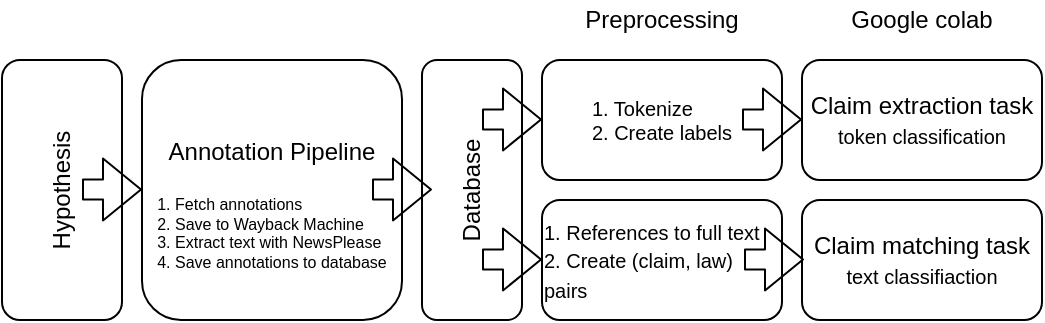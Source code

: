 <mxfile version="14.7.2" type="device"><diagram id="oeuz0zkGHXbmhBqA9d8H" name="Page-1"><mxGraphModel dx="1181" dy="665" grid="1" gridSize="10" guides="1" tooltips="1" connect="1" arrows="1" fold="1" page="1" pageScale="1" pageWidth="827" pageHeight="1169" math="0" shadow="0"><root><mxCell id="0"/><mxCell id="1" parent="0"/><mxCell id="MxUJsQgFjrmL_3P1VlkY-2" value="" style="rounded=1;whiteSpace=wrap;html=1;" vertex="1" parent="1"><mxGeometry x="40" y="40" width="60" height="130" as="geometry"/></mxCell><mxCell id="MxUJsQgFjrmL_3P1VlkY-3" value="Hypothesis" style="text;html=1;strokeColor=none;fillColor=none;align=center;verticalAlign=middle;whiteSpace=wrap;rounded=0;rotation=-90;" vertex="1" parent="1"><mxGeometry x="50" y="95" width="40" height="20" as="geometry"/></mxCell><mxCell id="MxUJsQgFjrmL_3P1VlkY-4" value="&lt;br&gt;&lt;div&gt;Annotation Pipeline&lt;/div&gt;&lt;div&gt;&lt;br&gt;&lt;/div&gt;&lt;div style=&quot;font-size: 8px&quot; align=&quot;left&quot;&gt;1. Fetch annotations&lt;br&gt;&lt;/div&gt;&lt;div style=&quot;font-size: 8px&quot; align=&quot;left&quot;&gt;2. Save to Wayback Machine&lt;/div&gt;&lt;div style=&quot;font-size: 8px&quot; align=&quot;left&quot;&gt;3. Extract text with NewsPlease&lt;/div&gt;&lt;div style=&quot;font-size: 8px&quot; align=&quot;left&quot;&gt;4. Save annotations to database&lt;br&gt;&lt;/div&gt;" style="rounded=1;whiteSpace=wrap;html=1;" vertex="1" parent="1"><mxGeometry x="110" y="40" width="130" height="130" as="geometry"/></mxCell><mxCell id="MxUJsQgFjrmL_3P1VlkY-6" value="" style="rounded=1;whiteSpace=wrap;html=1;" vertex="1" parent="1"><mxGeometry x="250" y="40" width="50" height="130" as="geometry"/></mxCell><mxCell id="MxUJsQgFjrmL_3P1VlkY-7" value="Database" style="text;html=1;strokeColor=none;fillColor=none;align=center;verticalAlign=middle;whiteSpace=wrap;rounded=0;rotation=-90;" vertex="1" parent="1"><mxGeometry x="255" y="95" width="40" height="20" as="geometry"/></mxCell><mxCell id="MxUJsQgFjrmL_3P1VlkY-9" value="&lt;div style=&quot;font-size: 10px&quot; align=&quot;left&quot;&gt;&lt;font style=&quot;font-size: 10px&quot;&gt;1. Tokenize&lt;/font&gt;&lt;/div&gt;&lt;div style=&quot;font-size: 10px&quot; align=&quot;left&quot;&gt;&lt;font style=&quot;font-size: 10px&quot;&gt;2. Create labels&lt;/font&gt;&lt;br&gt;&lt;/div&gt;" style="rounded=1;whiteSpace=wrap;html=1;" vertex="1" parent="1"><mxGeometry x="310" y="40" width="120" height="60" as="geometry"/></mxCell><mxCell id="MxUJsQgFjrmL_3P1VlkY-11" value="&lt;div align=&quot;left&quot;&gt;&lt;font style=&quot;font-size: 10px&quot;&gt;1. References to full text&lt;/font&gt;&lt;/div&gt;&lt;div align=&quot;left&quot;&gt;&lt;font style=&quot;font-size: 10px&quot;&gt;2. Create (claim, law) pairs&lt;br&gt;&lt;/font&gt;&lt;/div&gt;" style="rounded=1;whiteSpace=wrap;html=1;" vertex="1" parent="1"><mxGeometry x="310" y="110" width="120" height="60" as="geometry"/></mxCell><mxCell id="MxUJsQgFjrmL_3P1VlkY-12" value="Preprocessing" style="text;html=1;strokeColor=none;fillColor=none;align=center;verticalAlign=middle;whiteSpace=wrap;rounded=0;" vertex="1" parent="1"><mxGeometry x="350" y="10" width="40" height="20" as="geometry"/></mxCell><mxCell id="MxUJsQgFjrmL_3P1VlkY-15" value="&lt;div&gt;Claim extraction task&lt;/div&gt;&lt;div&gt;&lt;font style=&quot;font-size: 10px&quot;&gt;token classification&lt;/font&gt;&lt;br&gt;&lt;/div&gt;" style="rounded=1;whiteSpace=wrap;html=1;" vertex="1" parent="1"><mxGeometry x="440" y="40" width="120" height="60" as="geometry"/></mxCell><mxCell id="MxUJsQgFjrmL_3P1VlkY-16" value="&lt;div&gt;Claim matching task&lt;/div&gt;&lt;div&gt;&lt;font style=&quot;font-size: 10px&quot;&gt;text classifiaction&lt;/font&gt;&lt;br&gt;&lt;/div&gt;" style="rounded=1;whiteSpace=wrap;html=1;" vertex="1" parent="1"><mxGeometry x="440" y="110" width="120" height="60" as="geometry"/></mxCell><mxCell id="MxUJsQgFjrmL_3P1VlkY-17" value="Google colab" style="text;html=1;strokeColor=none;fillColor=none;align=center;verticalAlign=middle;whiteSpace=wrap;rounded=0;" vertex="1" parent="1"><mxGeometry x="450" y="10" width="100" height="20" as="geometry"/></mxCell><mxCell id="MxUJsQgFjrmL_3P1VlkY-18" value="" style="shape=flexArrow;endArrow=classic;html=1;" edge="1" parent="1"><mxGeometry width="50" height="50" relative="1" as="geometry"><mxPoint x="80" y="104.71" as="sourcePoint"/><mxPoint x="110" y="104.71" as="targetPoint"/></mxGeometry></mxCell><mxCell id="MxUJsQgFjrmL_3P1VlkY-21" value="" style="shape=flexArrow;endArrow=classic;html=1;" edge="1" parent="1"><mxGeometry width="50" height="50" relative="1" as="geometry"><mxPoint x="280" y="69.71" as="sourcePoint"/><mxPoint x="310" y="69.71" as="targetPoint"/></mxGeometry></mxCell><mxCell id="MxUJsQgFjrmL_3P1VlkY-22" value="" style="shape=flexArrow;endArrow=classic;html=1;" edge="1" parent="1"><mxGeometry width="50" height="50" relative="1" as="geometry"><mxPoint x="225" y="104.71" as="sourcePoint"/><mxPoint x="255" y="104.71" as="targetPoint"/></mxGeometry></mxCell><mxCell id="MxUJsQgFjrmL_3P1VlkY-23" value="" style="shape=flexArrow;endArrow=classic;html=1;" edge="1" parent="1"><mxGeometry width="50" height="50" relative="1" as="geometry"><mxPoint x="280" y="139.71" as="sourcePoint"/><mxPoint x="310" y="139.71" as="targetPoint"/></mxGeometry></mxCell><mxCell id="MxUJsQgFjrmL_3P1VlkY-25" value="" style="shape=flexArrow;endArrow=classic;html=1;" edge="1" parent="1"><mxGeometry width="50" height="50" relative="1" as="geometry"><mxPoint x="411" y="139.71" as="sourcePoint"/><mxPoint x="441" y="139.71" as="targetPoint"/></mxGeometry></mxCell><mxCell id="MxUJsQgFjrmL_3P1VlkY-26" value="" style="shape=flexArrow;endArrow=classic;html=1;" edge="1" parent="1"><mxGeometry width="50" height="50" relative="1" as="geometry"><mxPoint x="410" y="69.71" as="sourcePoint"/><mxPoint x="440" y="69.71" as="targetPoint"/></mxGeometry></mxCell></root></mxGraphModel></diagram></mxfile>
